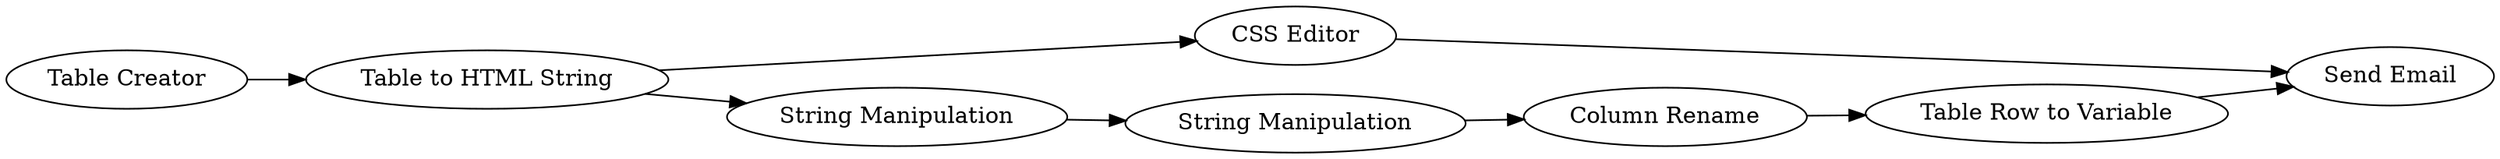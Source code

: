 digraph {
	38 -> 41
	40 -> 34
	32 -> 34
	33 -> 32
	35 -> 33
	33 -> 37
	37 -> 38
	41 -> 40
	35 [label="Table Creator"]
	34 [label="Send Email"]
	41 [label="Column Rename"]
	40 [label="Table Row to Variable"]
	33 [label="Table to HTML String"]
	32 [label="CSS Editor"]
	38 [label="String Manipulation"]
	37 [label="String Manipulation"]
	rankdir=LR
}
